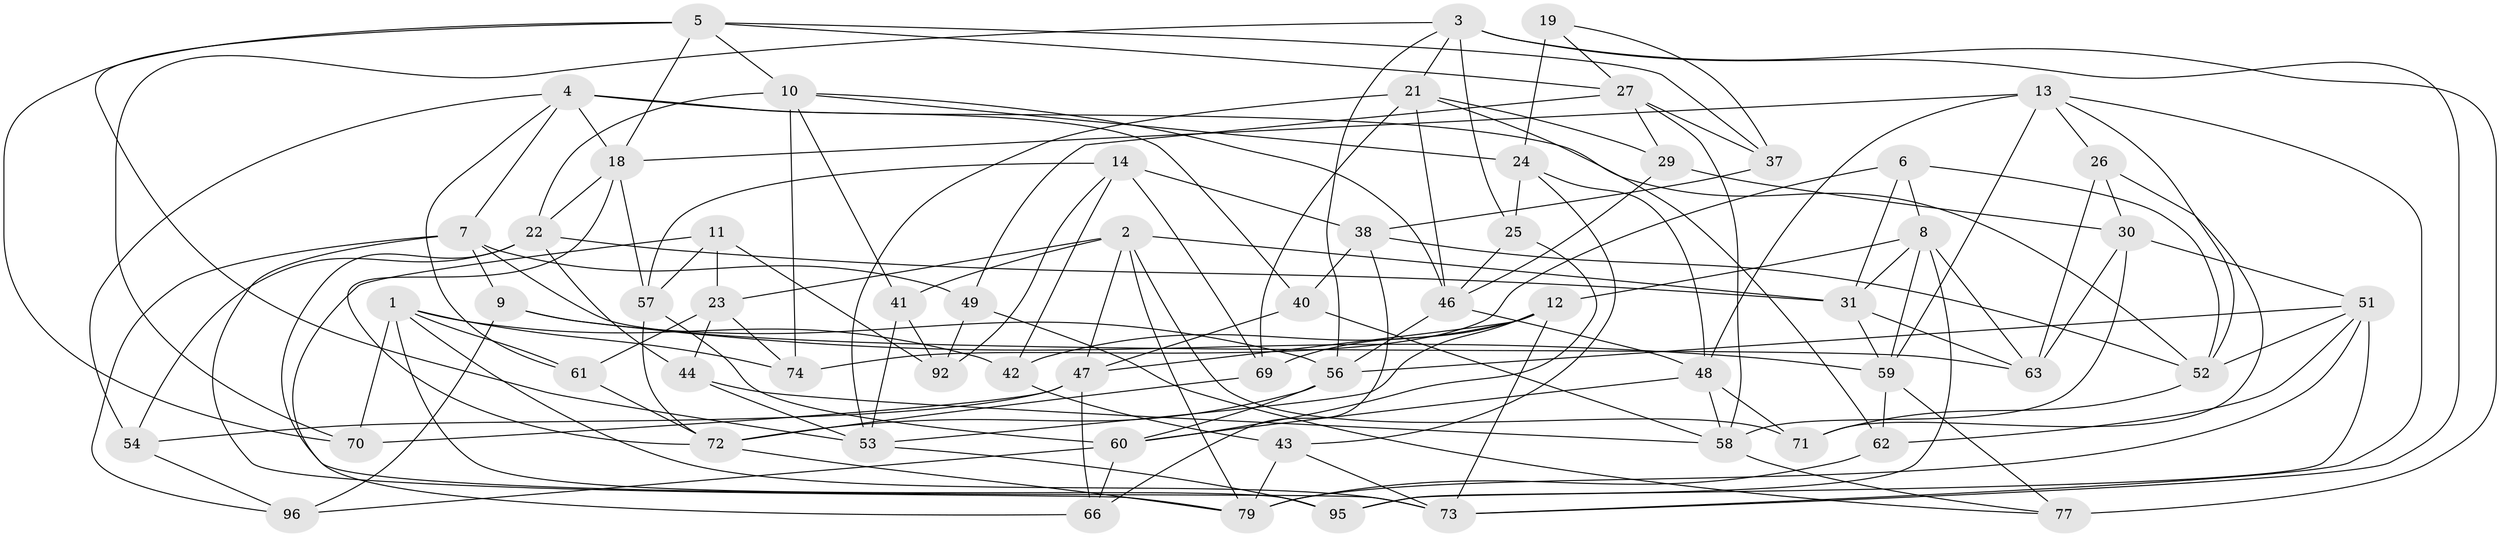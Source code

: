 // Generated by graph-tools (version 1.1) at 2025/52/02/27/25 19:52:35]
// undirected, 61 vertices, 153 edges
graph export_dot {
graph [start="1"]
  node [color=gray90,style=filled];
  1 [super="+17"];
  2 [super="+80"];
  3 [super="+50"];
  4 [super="+20"];
  5 [super="+16"];
  6;
  7 [super="+15"];
  8 [super="+28"];
  9;
  10 [super="+35"];
  11 [super="+75"];
  12 [super="+39"];
  13 [super="+32"];
  14 [super="+33"];
  18 [super="+89"];
  19;
  21 [super="+68"];
  22 [super="+36"];
  23 [super="+45"];
  24 [super="+55"];
  25;
  26;
  27 [super="+34"];
  29;
  30 [super="+86"];
  31 [super="+85"];
  37;
  38 [super="+67"];
  40;
  41;
  42;
  43;
  44;
  46 [super="+78"];
  47 [super="+83"];
  48 [super="+82"];
  49;
  51 [super="+84"];
  52 [super="+65"];
  53 [super="+76"];
  54;
  56 [super="+97"];
  57 [super="+88"];
  58 [super="+64"];
  59 [super="+87"];
  60 [super="+90"];
  61;
  62;
  63 [super="+81"];
  66;
  69;
  70;
  71;
  72 [super="+93"];
  73 [super="+94"];
  74;
  77;
  79 [super="+91"];
  92;
  95;
  96;
  1 -- 95;
  1 -- 70;
  1 -- 42;
  1 -- 74;
  1 -- 61;
  1 -- 73;
  2 -- 41;
  2 -- 31;
  2 -- 23;
  2 -- 47;
  2 -- 71;
  2 -- 79;
  3 -- 77;
  3 -- 25;
  3 -- 21;
  3 -- 70;
  3 -- 73;
  3 -- 56;
  4 -- 18;
  4 -- 40;
  4 -- 7;
  4 -- 54;
  4 -- 61;
  4 -- 52;
  5 -- 10;
  5 -- 37;
  5 -- 27;
  5 -- 53;
  5 -- 70;
  5 -- 18;
  6 -- 74;
  6 -- 8;
  6 -- 31;
  6 -- 52;
  7 -- 9;
  7 -- 63;
  7 -- 96;
  7 -- 49;
  7 -- 79;
  8 -- 95;
  8 -- 12;
  8 -- 59;
  8 -- 31;
  8 -- 63;
  9 -- 96;
  9 -- 59;
  9 -- 56;
  10 -- 46;
  10 -- 74;
  10 -- 24;
  10 -- 41;
  10 -- 22;
  11 -- 23 [weight=2];
  11 -- 92;
  11 -- 57 [weight=2];
  11 -- 66;
  12 -- 42;
  12 -- 69;
  12 -- 53;
  12 -- 73;
  12 -- 47;
  13 -- 73;
  13 -- 18;
  13 -- 48;
  13 -- 26;
  13 -- 52;
  13 -- 59;
  14 -- 69;
  14 -- 42;
  14 -- 38 [weight=2];
  14 -- 57;
  14 -- 92;
  18 -- 22;
  18 -- 72;
  18 -- 57;
  19 -- 37;
  19 -- 24 [weight=2];
  19 -- 27;
  21 -- 62;
  21 -- 46;
  21 -- 53;
  21 -- 69;
  21 -- 29;
  22 -- 73;
  22 -- 44;
  22 -- 54;
  22 -- 31;
  23 -- 44;
  23 -- 74;
  23 -- 61;
  24 -- 25;
  24 -- 43;
  24 -- 48;
  25 -- 60;
  25 -- 46;
  26 -- 71;
  26 -- 30;
  26 -- 63;
  27 -- 58;
  27 -- 49;
  27 -- 37;
  27 -- 29;
  29 -- 30;
  29 -- 46;
  30 -- 63 [weight=2];
  30 -- 58;
  30 -- 51;
  31 -- 63;
  31 -- 59;
  37 -- 38;
  38 -- 40;
  38 -- 66;
  38 -- 52;
  40 -- 47;
  40 -- 58;
  41 -- 53;
  41 -- 92;
  42 -- 43;
  43 -- 73;
  43 -- 79;
  44 -- 58;
  44 -- 53;
  46 -- 56;
  46 -- 48;
  47 -- 66;
  47 -- 70;
  47 -- 54;
  48 -- 58;
  48 -- 60;
  48 -- 71;
  49 -- 77;
  49 -- 92;
  51 -- 79;
  51 -- 52;
  51 -- 95;
  51 -- 62;
  51 -- 56;
  52 -- 71;
  53 -- 95;
  54 -- 96;
  56 -- 72;
  56 -- 60;
  57 -- 72;
  57 -- 60;
  58 -- 77;
  59 -- 62;
  59 -- 77;
  60 -- 66;
  60 -- 96;
  61 -- 72;
  62 -- 79;
  69 -- 72;
  72 -- 79;
}
